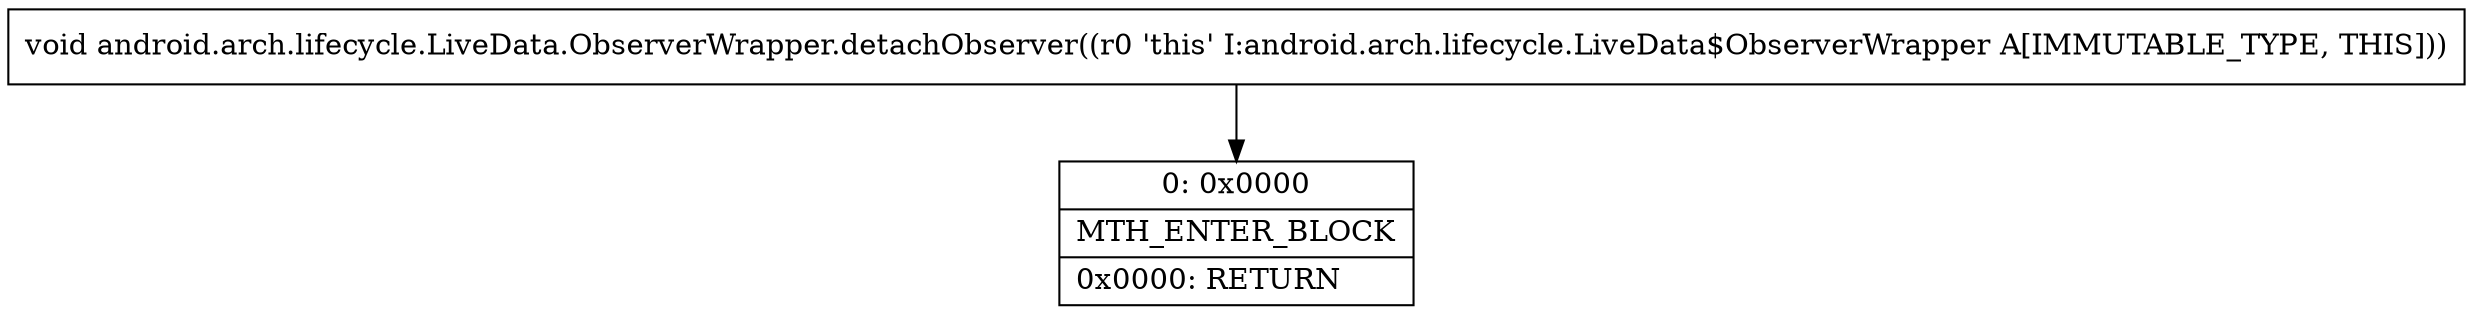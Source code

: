 digraph "CFG forandroid.arch.lifecycle.LiveData.ObserverWrapper.detachObserver()V" {
Node_0 [shape=record,label="{0\:\ 0x0000|MTH_ENTER_BLOCK\l|0x0000: RETURN   \l}"];
MethodNode[shape=record,label="{void android.arch.lifecycle.LiveData.ObserverWrapper.detachObserver((r0 'this' I:android.arch.lifecycle.LiveData$ObserverWrapper A[IMMUTABLE_TYPE, THIS])) }"];
MethodNode -> Node_0;
}


